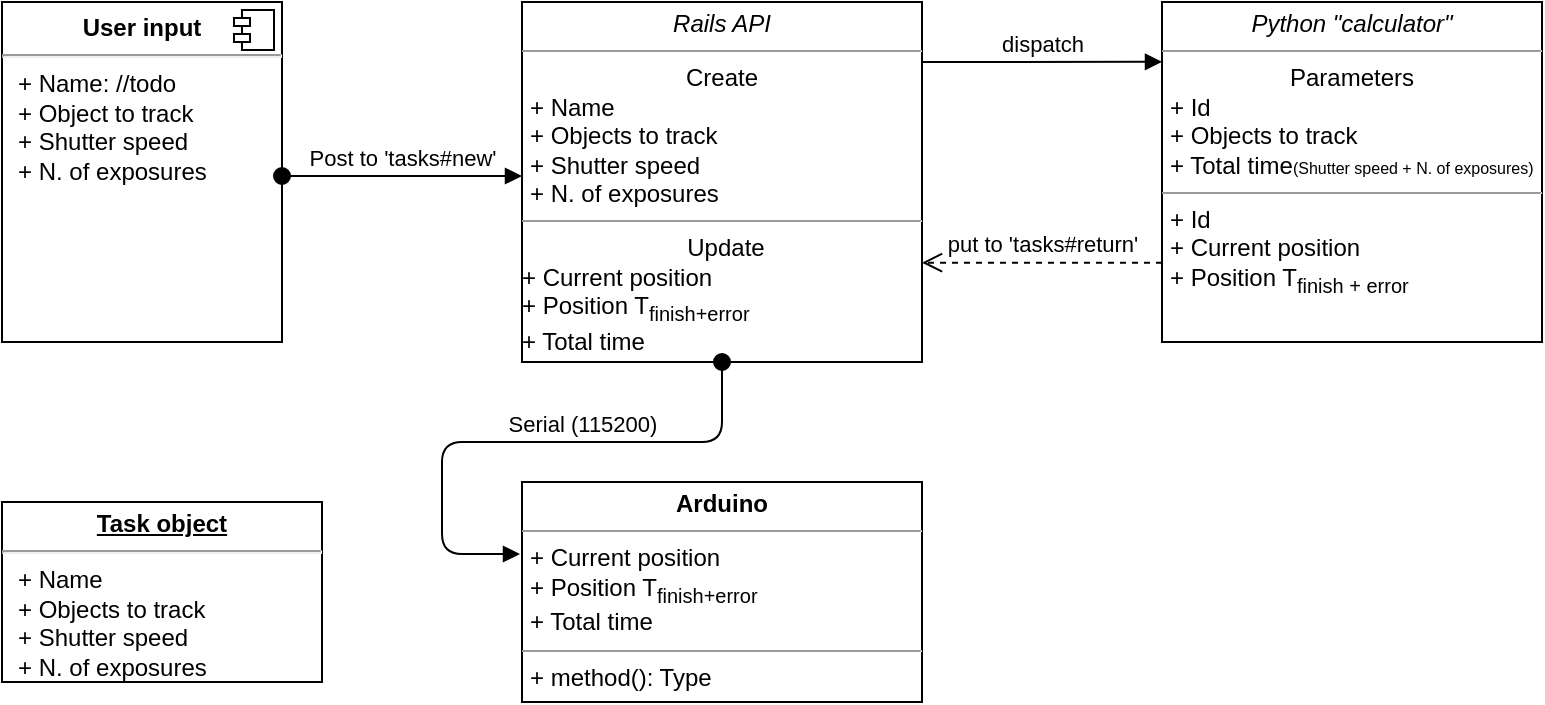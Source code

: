 <mxfile version="14.0.5" type="github"><diagram id="fcNTQIonAr8g9Fvxr2od" name="Page-1"><mxGraphModel dx="1673" dy="861" grid="1" gridSize="10" guides="1" tooltips="1" connect="1" arrows="1" fold="1" page="1" pageScale="1" pageWidth="850" pageHeight="1100" math="0" shadow="0"><root><mxCell id="0"/><mxCell id="1" parent="0"/><mxCell id="ZbvPQ6vy6DvIytjsT4os-8" value="&lt;p style=&quot;margin: 0px ; margin-top: 6px ; text-align: center&quot;&gt;&lt;b&gt;User input&lt;/b&gt;&lt;/p&gt;&lt;hr&gt;&lt;p style=&quot;margin: 0px ; margin-left: 8px&quot;&gt;+ Name: //todo&lt;br&gt;+ Object to track&lt;/p&gt;&lt;p style=&quot;margin: 0px ; margin-left: 8px&quot;&gt;+ Shutter speed&lt;/p&gt;&lt;p style=&quot;margin: 0px ; margin-left: 8px&quot;&gt;+ N. of exposures&lt;/p&gt;" style="align=left;overflow=fill;html=1;dropTarget=0;" vertex="1" parent="1"><mxGeometry x="20" y="20" width="140" height="170" as="geometry"/></mxCell><mxCell id="ZbvPQ6vy6DvIytjsT4os-9" value="" style="shape=component;jettyWidth=8;jettyHeight=4;" vertex="1" parent="ZbvPQ6vy6DvIytjsT4os-8"><mxGeometry x="1" width="20" height="20" relative="1" as="geometry"><mxPoint x="-24" y="4" as="offset"/></mxGeometry></mxCell><mxCell id="ZbvPQ6vy6DvIytjsT4os-22" value="&lt;p style=&quot;margin: 0px ; margin-top: 4px ; text-align: center&quot;&gt;&lt;i&gt;Rails API&lt;/i&gt;&lt;/p&gt;&lt;hr size=&quot;1&quot;&gt;&lt;div style=&quot;text-align: center&quot;&gt;&lt;span&gt;Create&lt;/span&gt;&lt;/div&gt;&lt;p style=&quot;margin: 0px ; margin-left: 4px&quot;&gt;+ Name&lt;br&gt;+ Objects to track&lt;/p&gt;&lt;p style=&quot;margin: 0px ; margin-left: 4px&quot;&gt;+ Shutter speed&lt;/p&gt;&lt;p style=&quot;margin: 0px ; margin-left: 4px&quot;&gt;+ N. of exposures&lt;/p&gt;&lt;hr size=&quot;1&quot;&gt;&lt;p style=&quot;text-align: center ; margin: 0px 0px 0px 4px&quot;&gt;Update&lt;/p&gt;&lt;p style=&quot;margin: 0px ; margin-left: 4px&quot;&gt;&lt;/p&gt;&lt;div&gt;&lt;span&gt;+ Current position&lt;/span&gt;&lt;/div&gt;+ Position T&lt;sub&gt;finish+error&lt;/sub&gt;&lt;br&gt;+ Total time&lt;br&gt;&lt;p&gt;&lt;/p&gt;" style="verticalAlign=top;align=left;overflow=fill;fontSize=12;fontFamily=Helvetica;html=1;" vertex="1" parent="1"><mxGeometry x="280" y="20" width="200" height="180" as="geometry"/></mxCell><mxCell id="ZbvPQ6vy6DvIytjsT4os-24" value="Post to 'tasks#new'" style="html=1;verticalAlign=bottom;startArrow=oval;startFill=1;endArrow=block;startSize=8;" edge="1" parent="1"><mxGeometry width="60" relative="1" as="geometry"><mxPoint x="160" y="107" as="sourcePoint"/><mxPoint x="280" y="107" as="targetPoint"/></mxGeometry></mxCell><mxCell id="ZbvPQ6vy6DvIytjsT4os-25" value="&lt;p style=&quot;margin: 0px ; margin-top: 4px ; text-align: center&quot;&gt;&lt;i&gt;Python &quot;calculator&quot;&lt;/i&gt;&lt;/p&gt;&lt;hr size=&quot;1&quot;&gt;&lt;div style=&quot;text-align: center&quot;&gt;&lt;span&gt;Parameters&lt;/span&gt;&lt;/div&gt;&lt;p style=&quot;margin: 0px ; margin-left: 4px&quot;&gt;+ Id&lt;br&gt;+ Objects to track&lt;/p&gt;&lt;p style=&quot;margin: 0px ; margin-left: 4px&quot;&gt;+ Total time&lt;font style=&quot;font-size: 8px&quot;&gt;(Shutter speed + N. of exposures)&lt;/font&gt;&lt;/p&gt;&lt;hr size=&quot;1&quot;&gt;&lt;p style=&quot;margin: 0px ; margin-left: 4px&quot;&gt;+ Id&lt;br&gt;+ Current position&lt;/p&gt;&lt;p style=&quot;margin: 0px ; margin-left: 4px&quot;&gt;+ Position T&lt;sub&gt;finish&amp;nbsp;+ error&lt;/sub&gt;&lt;/p&gt;" style="verticalAlign=top;align=left;overflow=fill;fontSize=12;fontFamily=Helvetica;html=1;" vertex="1" parent="1"><mxGeometry x="600" y="20" width="190" height="170" as="geometry"/></mxCell><mxCell id="ZbvPQ6vy6DvIytjsT4os-28" value="dispatch" style="html=1;verticalAlign=bottom;endArrow=block;entryX=0;entryY=0.176;entryDx=0;entryDy=0;entryPerimeter=0;" edge="1" target="ZbvPQ6vy6DvIytjsT4os-25" parent="1"><mxGeometry relative="1" as="geometry"><mxPoint x="480" y="50" as="sourcePoint"/><mxPoint x="390" y="50.0" as="targetPoint"/></mxGeometry></mxCell><mxCell id="ZbvPQ6vy6DvIytjsT4os-29" value="put to 'tasks#return'" style="html=1;verticalAlign=bottom;endArrow=open;dashed=1;endSize=8;entryX=1;entryY=0.724;entryDx=0;entryDy=0;exitX=0;exitY=0.767;exitDx=0;exitDy=0;entryPerimeter=0;exitPerimeter=0;" edge="1" source="ZbvPQ6vy6DvIytjsT4os-25" parent="1" target="ZbvPQ6vy6DvIytjsT4os-22"><mxGeometry relative="1" as="geometry"><mxPoint x="480" y="104.71" as="targetPoint"/><mxPoint x="590" y="148" as="sourcePoint"/></mxGeometry></mxCell><mxCell id="ZbvPQ6vy6DvIytjsT4os-34" value="&lt;p style=&quot;margin: 0px ; margin-top: 4px ; text-align: center ; text-decoration: underline&quot;&gt;&lt;b&gt;Task object&lt;/b&gt;&lt;/p&gt;&lt;hr&gt;&lt;p style=&quot;margin: 0px ; margin-left: 8px&quot;&gt;+ Name&lt;br&gt;+ Objects to track&lt;br&gt;+ Shutter speed&lt;/p&gt;&lt;p style=&quot;margin: 0px ; margin-left: 8px&quot;&gt;+ N. of exposures&lt;/p&gt;&lt;p style=&quot;margin: 0px ; margin-left: 8px&quot;&gt;&lt;br&gt;&lt;/p&gt;" style="verticalAlign=top;align=left;overflow=fill;fontSize=12;fontFamily=Helvetica;html=1;" vertex="1" parent="1"><mxGeometry x="20" y="270" width="160" height="90" as="geometry"/></mxCell><mxCell id="ZbvPQ6vy6DvIytjsT4os-36" value="&lt;p style=&quot;margin: 0px ; margin-top: 4px ; text-align: center&quot;&gt;&lt;b&gt;Arduino&lt;/b&gt;&lt;/p&gt;&lt;hr size=&quot;1&quot;&gt;&lt;p style=&quot;margin: 0px ; margin-left: 4px&quot;&gt;+ Current position&lt;/p&gt;&lt;p style=&quot;margin: 0px ; margin-left: 4px&quot;&gt;+ Position T&lt;sub&gt;finish+error&lt;/sub&gt;&lt;/p&gt;&lt;p style=&quot;margin: 0px ; margin-left: 4px&quot;&gt;+ Total time&lt;/p&gt;&lt;hr size=&quot;1&quot;&gt;&lt;p style=&quot;margin: 0px ; margin-left: 4px&quot;&gt;+ method(): Type&lt;/p&gt;" style="verticalAlign=top;align=left;overflow=fill;fontSize=12;fontFamily=Helvetica;html=1;" vertex="1" parent="1"><mxGeometry x="280" y="260" width="200" height="110" as="geometry"/></mxCell><mxCell id="ZbvPQ6vy6DvIytjsT4os-38" value="Serial (115200)" style="html=1;verticalAlign=bottom;startArrow=oval;startFill=1;endArrow=block;startSize=8;exitX=0.5;exitY=1;exitDx=0;exitDy=0;" edge="1" parent="1" source="ZbvPQ6vy6DvIytjsT4os-22"><mxGeometry x="-0.2" width="60" relative="1" as="geometry"><mxPoint x="380" y="250" as="sourcePoint"/><mxPoint x="279" y="296" as="targetPoint"/><Array as="points"><mxPoint x="380" y="240"/><mxPoint x="240" y="240"/><mxPoint x="240" y="296"/></Array><mxPoint as="offset"/></mxGeometry></mxCell></root></mxGraphModel></diagram></mxfile>